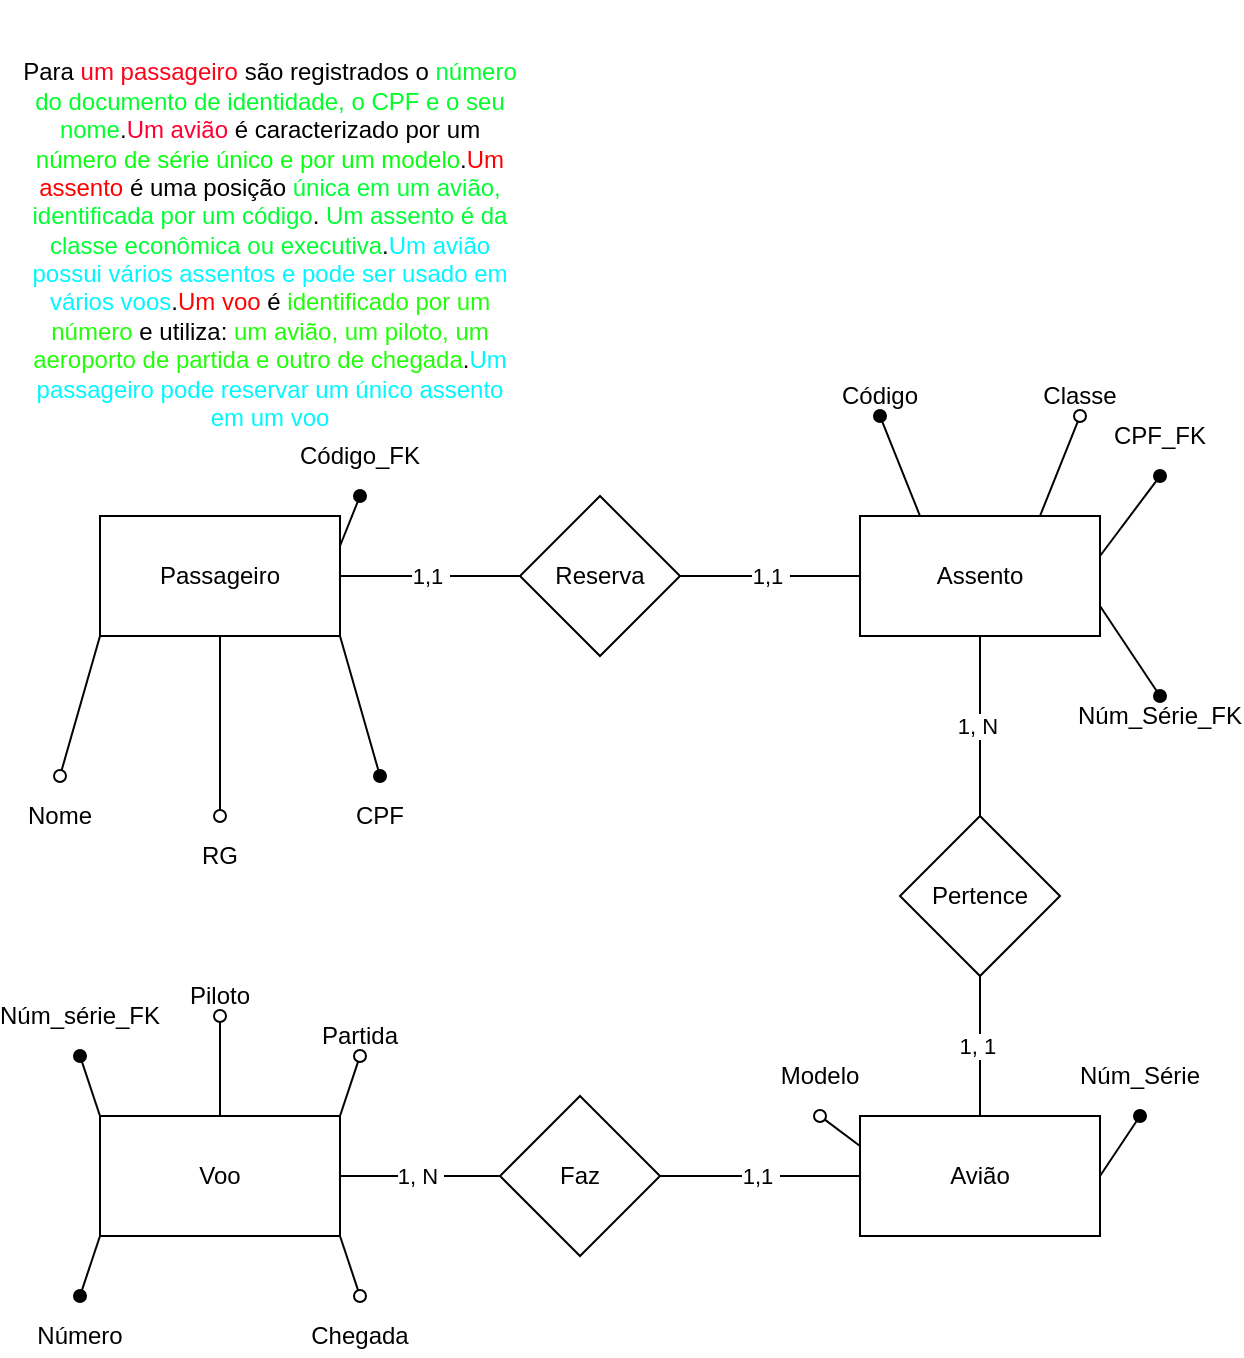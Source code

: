 <mxfile version="13.0.2" type="device"><diagram id="8uWwtfSnU5VURSRu78Lf" name="Page-1"><mxGraphModel dx="900" dy="638" grid="1" gridSize="10" guides="1" tooltips="1" connect="1" arrows="1" fold="1" page="1" pageScale="1" pageWidth="827" pageHeight="1169" math="0" shadow="0"><root><mxCell id="0"/><mxCell id="1" parent="0"/><mxCell id="G4MBrDuqhPH_n44_V09n-1" value="&lt;br&gt;&lt;br&gt;Para &lt;font color=&quot;#ff0019&quot;&gt;um passageiro&lt;/font&gt; são registrados o &lt;font color=&quot;#00ff44&quot;&gt;n&lt;/font&gt;&lt;font color=&quot;#00ff2a&quot;&gt;úmero do documento de identidade, o CPF e o seu nome&lt;/font&gt;.&lt;font color=&quot;#ff0033&quot;&gt;Um avião&lt;/font&gt; é caracterizado por um &lt;font color=&quot;#08ff10&quot;&gt;número de série único e por um modelo&lt;/font&gt;.&lt;font color=&quot;#ff0000&quot;&gt;Um assento &lt;/font&gt;é uma posição &lt;font color=&quot;#00ff33&quot;&gt;única em um avião, identificada por um código&lt;/font&gt;. &lt;font color=&quot;#00ff33&quot;&gt;Um assento é da classe econômica ou executiva&lt;/font&gt;.&lt;font color=&quot;#00f7ff&quot;&gt;Um avião possui vários assentos&lt;/font&gt; &lt;font color=&quot;#00f7ff&quot;&gt;e pode ser usado em vários voos&lt;/font&gt;.&lt;font color=&quot;#ff0303&quot;&gt;Um voo&lt;/font&gt; é &lt;font color=&quot;#20ff08&quot;&gt;identificado por um número&lt;/font&gt; e utiliza: &lt;font color=&quot;#20ff08&quot;&gt;um avião, um piloto, um aeroporto de partida e outro de chegada&lt;/font&gt;.&lt;font color=&quot;#00f7ff&quot;&gt;Um passageiro pode reservar um único assento em um voo&lt;/font&gt;" style="text;html=1;strokeColor=none;fillColor=none;align=center;verticalAlign=middle;whiteSpace=wrap;rounded=0;" vertex="1" parent="1"><mxGeometry x="10" y="20" width="250" height="200" as="geometry"/></mxCell><mxCell id="G4MBrDuqhPH_n44_V09n-2" value="Passageiro" style="rounded=0;whiteSpace=wrap;html=1;" vertex="1" parent="1"><mxGeometry x="50" y="270" width="120" height="60" as="geometry"/></mxCell><mxCell id="G4MBrDuqhPH_n44_V09n-3" value="" style="endArrow=none;html=1;startArrow=oval;startFill=0;entryX=0;entryY=1;entryDx=0;entryDy=0;" edge="1" parent="1" target="G4MBrDuqhPH_n44_V09n-2"><mxGeometry width="50" height="50" relative="1" as="geometry"><mxPoint x="30" y="400" as="sourcePoint"/><mxPoint x="100" y="350" as="targetPoint"/></mxGeometry></mxCell><mxCell id="G4MBrDuqhPH_n44_V09n-4" value="" style="endArrow=none;html=1;startArrow=oval;startFill=0;entryX=0.5;entryY=1;entryDx=0;entryDy=0;" edge="1" parent="1" target="G4MBrDuqhPH_n44_V09n-2"><mxGeometry width="50" height="50" relative="1" as="geometry"><mxPoint x="110" y="420" as="sourcePoint"/><mxPoint x="110" y="360" as="targetPoint"/></mxGeometry></mxCell><mxCell id="G4MBrDuqhPH_n44_V09n-5" value="" style="endArrow=none;html=1;startArrow=oval;startFill=1;entryX=1;entryY=1;entryDx=0;entryDy=0;" edge="1" parent="1" target="G4MBrDuqhPH_n44_V09n-2"><mxGeometry width="50" height="50" relative="1" as="geometry"><mxPoint x="190" y="400" as="sourcePoint"/><mxPoint x="120" y="370" as="targetPoint"/></mxGeometry></mxCell><mxCell id="G4MBrDuqhPH_n44_V09n-6" value="CPF" style="text;html=1;strokeColor=none;fillColor=none;align=center;verticalAlign=middle;whiteSpace=wrap;rounded=0;" vertex="1" parent="1"><mxGeometry x="170" y="410" width="40" height="20" as="geometry"/></mxCell><mxCell id="G4MBrDuqhPH_n44_V09n-7" value="RG" style="text;html=1;strokeColor=none;fillColor=none;align=center;verticalAlign=middle;whiteSpace=wrap;rounded=0;" vertex="1" parent="1"><mxGeometry x="90" y="430" width="40" height="20" as="geometry"/></mxCell><mxCell id="G4MBrDuqhPH_n44_V09n-8" value="Nome" style="text;html=1;strokeColor=none;fillColor=none;align=center;verticalAlign=middle;whiteSpace=wrap;rounded=0;" vertex="1" parent="1"><mxGeometry x="10" y="410" width="40" height="20" as="geometry"/></mxCell><mxCell id="G4MBrDuqhPH_n44_V09n-11" value="1,1&amp;nbsp;" style="edgeStyle=orthogonalEdgeStyle;rounded=0;orthogonalLoop=1;jettySize=auto;html=1;entryX=1;entryY=0.5;entryDx=0;entryDy=0;startArrow=none;startFill=0;endArrow=none;endFill=0;" edge="1" parent="1" source="G4MBrDuqhPH_n44_V09n-9" target="G4MBrDuqhPH_n44_V09n-2"><mxGeometry relative="1" as="geometry"/></mxCell><mxCell id="G4MBrDuqhPH_n44_V09n-12" value="1,1&amp;nbsp;" style="edgeStyle=orthogonalEdgeStyle;rounded=0;orthogonalLoop=1;jettySize=auto;html=1;entryX=0;entryY=0.5;entryDx=0;entryDy=0;startArrow=none;startFill=0;endArrow=none;endFill=0;" edge="1" parent="1" source="G4MBrDuqhPH_n44_V09n-9" target="G4MBrDuqhPH_n44_V09n-10"><mxGeometry relative="1" as="geometry"/></mxCell><mxCell id="G4MBrDuqhPH_n44_V09n-9" value="Reserva" style="rhombus;whiteSpace=wrap;html=1;" vertex="1" parent="1"><mxGeometry x="260" y="260" width="80" height="80" as="geometry"/></mxCell><mxCell id="G4MBrDuqhPH_n44_V09n-10" value="Assento" style="rounded=0;whiteSpace=wrap;html=1;" vertex="1" parent="1"><mxGeometry x="430" y="270" width="120" height="60" as="geometry"/></mxCell><mxCell id="G4MBrDuqhPH_n44_V09n-13" value="" style="endArrow=none;html=1;startArrow=oval;startFill=1;entryX=1;entryY=1;entryDx=0;entryDy=0;" edge="1" parent="1"><mxGeometry width="50" height="50" relative="1" as="geometry"><mxPoint x="440" y="220" as="sourcePoint"/><mxPoint x="460" y="270" as="targetPoint"/></mxGeometry></mxCell><mxCell id="G4MBrDuqhPH_n44_V09n-14" value="Código" style="text;html=1;strokeColor=none;fillColor=none;align=center;verticalAlign=middle;whiteSpace=wrap;rounded=0;" vertex="1" parent="1"><mxGeometry x="420" y="200" width="40" height="20" as="geometry"/></mxCell><mxCell id="G4MBrDuqhPH_n44_V09n-15" value="" style="endArrow=none;html=1;startArrow=oval;startFill=0;entryX=0.75;entryY=0;entryDx=0;entryDy=0;" edge="1" parent="1" target="G4MBrDuqhPH_n44_V09n-10"><mxGeometry width="50" height="50" relative="1" as="geometry"><mxPoint x="540" y="220" as="sourcePoint"/><mxPoint x="470" y="280" as="targetPoint"/></mxGeometry></mxCell><mxCell id="G4MBrDuqhPH_n44_V09n-16" value="Classe" style="text;html=1;strokeColor=none;fillColor=none;align=center;verticalAlign=middle;whiteSpace=wrap;rounded=0;" vertex="1" parent="1"><mxGeometry x="520" y="200" width="40" height="20" as="geometry"/></mxCell><mxCell id="G4MBrDuqhPH_n44_V09n-18" value="1, N&amp;nbsp;" style="edgeStyle=orthogonalEdgeStyle;rounded=0;orthogonalLoop=1;jettySize=auto;html=1;entryX=0.5;entryY=1;entryDx=0;entryDy=0;startArrow=none;startFill=0;endArrow=none;endFill=0;" edge="1" parent="1" source="G4MBrDuqhPH_n44_V09n-17" target="G4MBrDuqhPH_n44_V09n-10"><mxGeometry relative="1" as="geometry"/></mxCell><mxCell id="G4MBrDuqhPH_n44_V09n-20" value="1, 1&amp;nbsp;" style="edgeStyle=orthogonalEdgeStyle;rounded=0;orthogonalLoop=1;jettySize=auto;html=1;entryX=0.5;entryY=0;entryDx=0;entryDy=0;startArrow=none;startFill=0;endArrow=none;endFill=0;" edge="1" parent="1" source="G4MBrDuqhPH_n44_V09n-17" target="G4MBrDuqhPH_n44_V09n-19"><mxGeometry relative="1" as="geometry"/></mxCell><mxCell id="G4MBrDuqhPH_n44_V09n-17" value="Pertence" style="rhombus;whiteSpace=wrap;html=1;" vertex="1" parent="1"><mxGeometry x="450" y="420" width="80" height="80" as="geometry"/></mxCell><mxCell id="G4MBrDuqhPH_n44_V09n-34" value="1,1&amp;nbsp;" style="edgeStyle=orthogonalEdgeStyle;rounded=0;orthogonalLoop=1;jettySize=auto;html=1;entryX=1;entryY=0.5;entryDx=0;entryDy=0;startArrow=none;startFill=0;endArrow=none;endFill=0;" edge="1" parent="1" source="G4MBrDuqhPH_n44_V09n-19" target="G4MBrDuqhPH_n44_V09n-33"><mxGeometry relative="1" as="geometry"/></mxCell><mxCell id="G4MBrDuqhPH_n44_V09n-19" value="Avião" style="rounded=0;whiteSpace=wrap;html=1;" vertex="1" parent="1"><mxGeometry x="430" y="570" width="120" height="60" as="geometry"/></mxCell><mxCell id="G4MBrDuqhPH_n44_V09n-21" value="" style="endArrow=none;html=1;startArrow=oval;startFill=1;entryX=1;entryY=1;entryDx=0;entryDy=0;" edge="1" parent="1"><mxGeometry width="50" height="50" relative="1" as="geometry"><mxPoint x="580" y="250" as="sourcePoint"/><mxPoint x="550" y="290" as="targetPoint"/></mxGeometry></mxCell><mxCell id="G4MBrDuqhPH_n44_V09n-22" value="CPF_FK" style="text;html=1;strokeColor=none;fillColor=none;align=center;verticalAlign=middle;whiteSpace=wrap;rounded=0;" vertex="1" parent="1"><mxGeometry x="560" y="220" width="40" height="20" as="geometry"/></mxCell><mxCell id="G4MBrDuqhPH_n44_V09n-24" value="" style="endArrow=none;html=1;startArrow=oval;startFill=1;entryX=1;entryY=0.25;entryDx=0;entryDy=0;" edge="1" parent="1" target="G4MBrDuqhPH_n44_V09n-2"><mxGeometry width="50" height="50" relative="1" as="geometry"><mxPoint x="180" y="260" as="sourcePoint"/><mxPoint x="180" y="340" as="targetPoint"/></mxGeometry></mxCell><mxCell id="G4MBrDuqhPH_n44_V09n-25" value="Código_FK" style="text;html=1;strokeColor=none;fillColor=none;align=center;verticalAlign=middle;whiteSpace=wrap;rounded=0;" vertex="1" parent="1"><mxGeometry x="160" y="230" width="40" height="20" as="geometry"/></mxCell><mxCell id="G4MBrDuqhPH_n44_V09n-26" value="" style="endArrow=none;html=1;startArrow=oval;startFill=0;entryX=0;entryY=0.25;entryDx=0;entryDy=0;" edge="1" parent="1" target="G4MBrDuqhPH_n44_V09n-19"><mxGeometry width="50" height="50" relative="1" as="geometry"><mxPoint x="410" y="570" as="sourcePoint"/><mxPoint x="610" y="490" as="targetPoint"/></mxGeometry></mxCell><mxCell id="G4MBrDuqhPH_n44_V09n-27" value="" style="endArrow=none;html=1;startArrow=oval;startFill=1;entryX=1;entryY=0.5;entryDx=0;entryDy=0;" edge="1" parent="1" target="G4MBrDuqhPH_n44_V09n-19"><mxGeometry width="50" height="50" relative="1" as="geometry"><mxPoint x="570" y="570" as="sourcePoint"/><mxPoint x="620" y="500" as="targetPoint"/></mxGeometry></mxCell><mxCell id="G4MBrDuqhPH_n44_V09n-28" value="Núm_Série" style="text;html=1;strokeColor=none;fillColor=none;align=center;verticalAlign=middle;whiteSpace=wrap;rounded=0;" vertex="1" parent="1"><mxGeometry x="550" y="540" width="40" height="20" as="geometry"/></mxCell><mxCell id="G4MBrDuqhPH_n44_V09n-31" value="Modelo" style="text;html=1;strokeColor=none;fillColor=none;align=center;verticalAlign=middle;whiteSpace=wrap;rounded=0;" vertex="1" parent="1"><mxGeometry x="390" y="540" width="40" height="20" as="geometry"/></mxCell><mxCell id="G4MBrDuqhPH_n44_V09n-32" value="Voo" style="rounded=0;whiteSpace=wrap;html=1;" vertex="1" parent="1"><mxGeometry x="50" y="570" width="120" height="60" as="geometry"/></mxCell><mxCell id="G4MBrDuqhPH_n44_V09n-35" value="1, N&amp;nbsp;" style="edgeStyle=orthogonalEdgeStyle;rounded=0;orthogonalLoop=1;jettySize=auto;html=1;entryX=1;entryY=0.5;entryDx=0;entryDy=0;startArrow=none;startFill=0;endArrow=none;endFill=0;" edge="1" parent="1" source="G4MBrDuqhPH_n44_V09n-33" target="G4MBrDuqhPH_n44_V09n-32"><mxGeometry relative="1" as="geometry"/></mxCell><mxCell id="G4MBrDuqhPH_n44_V09n-33" value="Faz" style="rhombus;whiteSpace=wrap;html=1;" vertex="1" parent="1"><mxGeometry x="250" y="560" width="80" height="80" as="geometry"/></mxCell><mxCell id="G4MBrDuqhPH_n44_V09n-36" value="" style="endArrow=none;html=1;startArrow=oval;startFill=1;entryX=0;entryY=0.5;entryDx=0;entryDy=0;" edge="1" parent="1"><mxGeometry width="50" height="50" relative="1" as="geometry"><mxPoint x="40" y="540" as="sourcePoint"/><mxPoint x="50" y="570" as="targetPoint"/></mxGeometry></mxCell><mxCell id="G4MBrDuqhPH_n44_V09n-37" value="Núm_série_FK" style="text;html=1;strokeColor=none;fillColor=none;align=center;verticalAlign=middle;whiteSpace=wrap;rounded=0;" vertex="1" parent="1"><mxGeometry x="20" y="510" width="40" height="20" as="geometry"/></mxCell><mxCell id="G4MBrDuqhPH_n44_V09n-38" value="" style="endArrow=none;html=1;startArrow=oval;startFill=0;entryX=0;entryY=0.25;entryDx=0;entryDy=0;" edge="1" parent="1"><mxGeometry width="50" height="50" relative="1" as="geometry"><mxPoint x="110" y="520" as="sourcePoint"/><mxPoint x="110" y="570" as="targetPoint"/></mxGeometry></mxCell><mxCell id="G4MBrDuqhPH_n44_V09n-39" value="Piloto" style="text;html=1;strokeColor=none;fillColor=none;align=center;verticalAlign=middle;whiteSpace=wrap;rounded=0;" vertex="1" parent="1"><mxGeometry x="90" y="500" width="40" height="20" as="geometry"/></mxCell><mxCell id="G4MBrDuqhPH_n44_V09n-40" value="" style="endArrow=none;html=1;startArrow=oval;startFill=0;entryX=1;entryY=0;entryDx=0;entryDy=0;" edge="1" parent="1" target="G4MBrDuqhPH_n44_V09n-32"><mxGeometry width="50" height="50" relative="1" as="geometry"><mxPoint x="180" y="540" as="sourcePoint"/><mxPoint x="120" y="580" as="targetPoint"/></mxGeometry></mxCell><mxCell id="G4MBrDuqhPH_n44_V09n-41" value="Partida" style="text;html=1;strokeColor=none;fillColor=none;align=center;verticalAlign=middle;whiteSpace=wrap;rounded=0;" vertex="1" parent="1"><mxGeometry x="160" y="520" width="40" height="20" as="geometry"/></mxCell><mxCell id="G4MBrDuqhPH_n44_V09n-43" value="" style="endArrow=none;html=1;startArrow=oval;startFill=0;entryX=1;entryY=1;entryDx=0;entryDy=0;" edge="1" parent="1" target="G4MBrDuqhPH_n44_V09n-32"><mxGeometry width="50" height="50" relative="1" as="geometry"><mxPoint x="180" y="660" as="sourcePoint"/><mxPoint x="180" y="580" as="targetPoint"/></mxGeometry></mxCell><mxCell id="G4MBrDuqhPH_n44_V09n-44" value="Chegada" style="text;html=1;strokeColor=none;fillColor=none;align=center;verticalAlign=middle;whiteSpace=wrap;rounded=0;" vertex="1" parent="1"><mxGeometry x="160" y="670" width="40" height="20" as="geometry"/></mxCell><mxCell id="G4MBrDuqhPH_n44_V09n-45" value="" style="endArrow=none;html=1;startArrow=oval;startFill=1;entryX=0;entryY=1;entryDx=0;entryDy=0;" edge="1" parent="1" target="G4MBrDuqhPH_n44_V09n-32"><mxGeometry width="50" height="50" relative="1" as="geometry"><mxPoint x="40" y="660" as="sourcePoint"/><mxPoint x="180" y="580" as="targetPoint"/></mxGeometry></mxCell><mxCell id="G4MBrDuqhPH_n44_V09n-47" value="Número" style="text;html=1;strokeColor=none;fillColor=none;align=center;verticalAlign=middle;whiteSpace=wrap;rounded=0;" vertex="1" parent="1"><mxGeometry x="20" y="670" width="40" height="20" as="geometry"/></mxCell><mxCell id="G4MBrDuqhPH_n44_V09n-48" value="" style="endArrow=none;html=1;startArrow=oval;startFill=1;entryX=1;entryY=0.75;entryDx=0;entryDy=0;" edge="1" parent="1" target="G4MBrDuqhPH_n44_V09n-10"><mxGeometry width="50" height="50" relative="1" as="geometry"><mxPoint x="580" y="360" as="sourcePoint"/><mxPoint x="590" y="370" as="targetPoint"/></mxGeometry></mxCell><mxCell id="G4MBrDuqhPH_n44_V09n-49" value="Núm_Série_FK" style="text;html=1;strokeColor=none;fillColor=none;align=center;verticalAlign=middle;whiteSpace=wrap;rounded=0;" vertex="1" parent="1"><mxGeometry x="560" y="360" width="40" height="20" as="geometry"/></mxCell></root></mxGraphModel></diagram></mxfile>